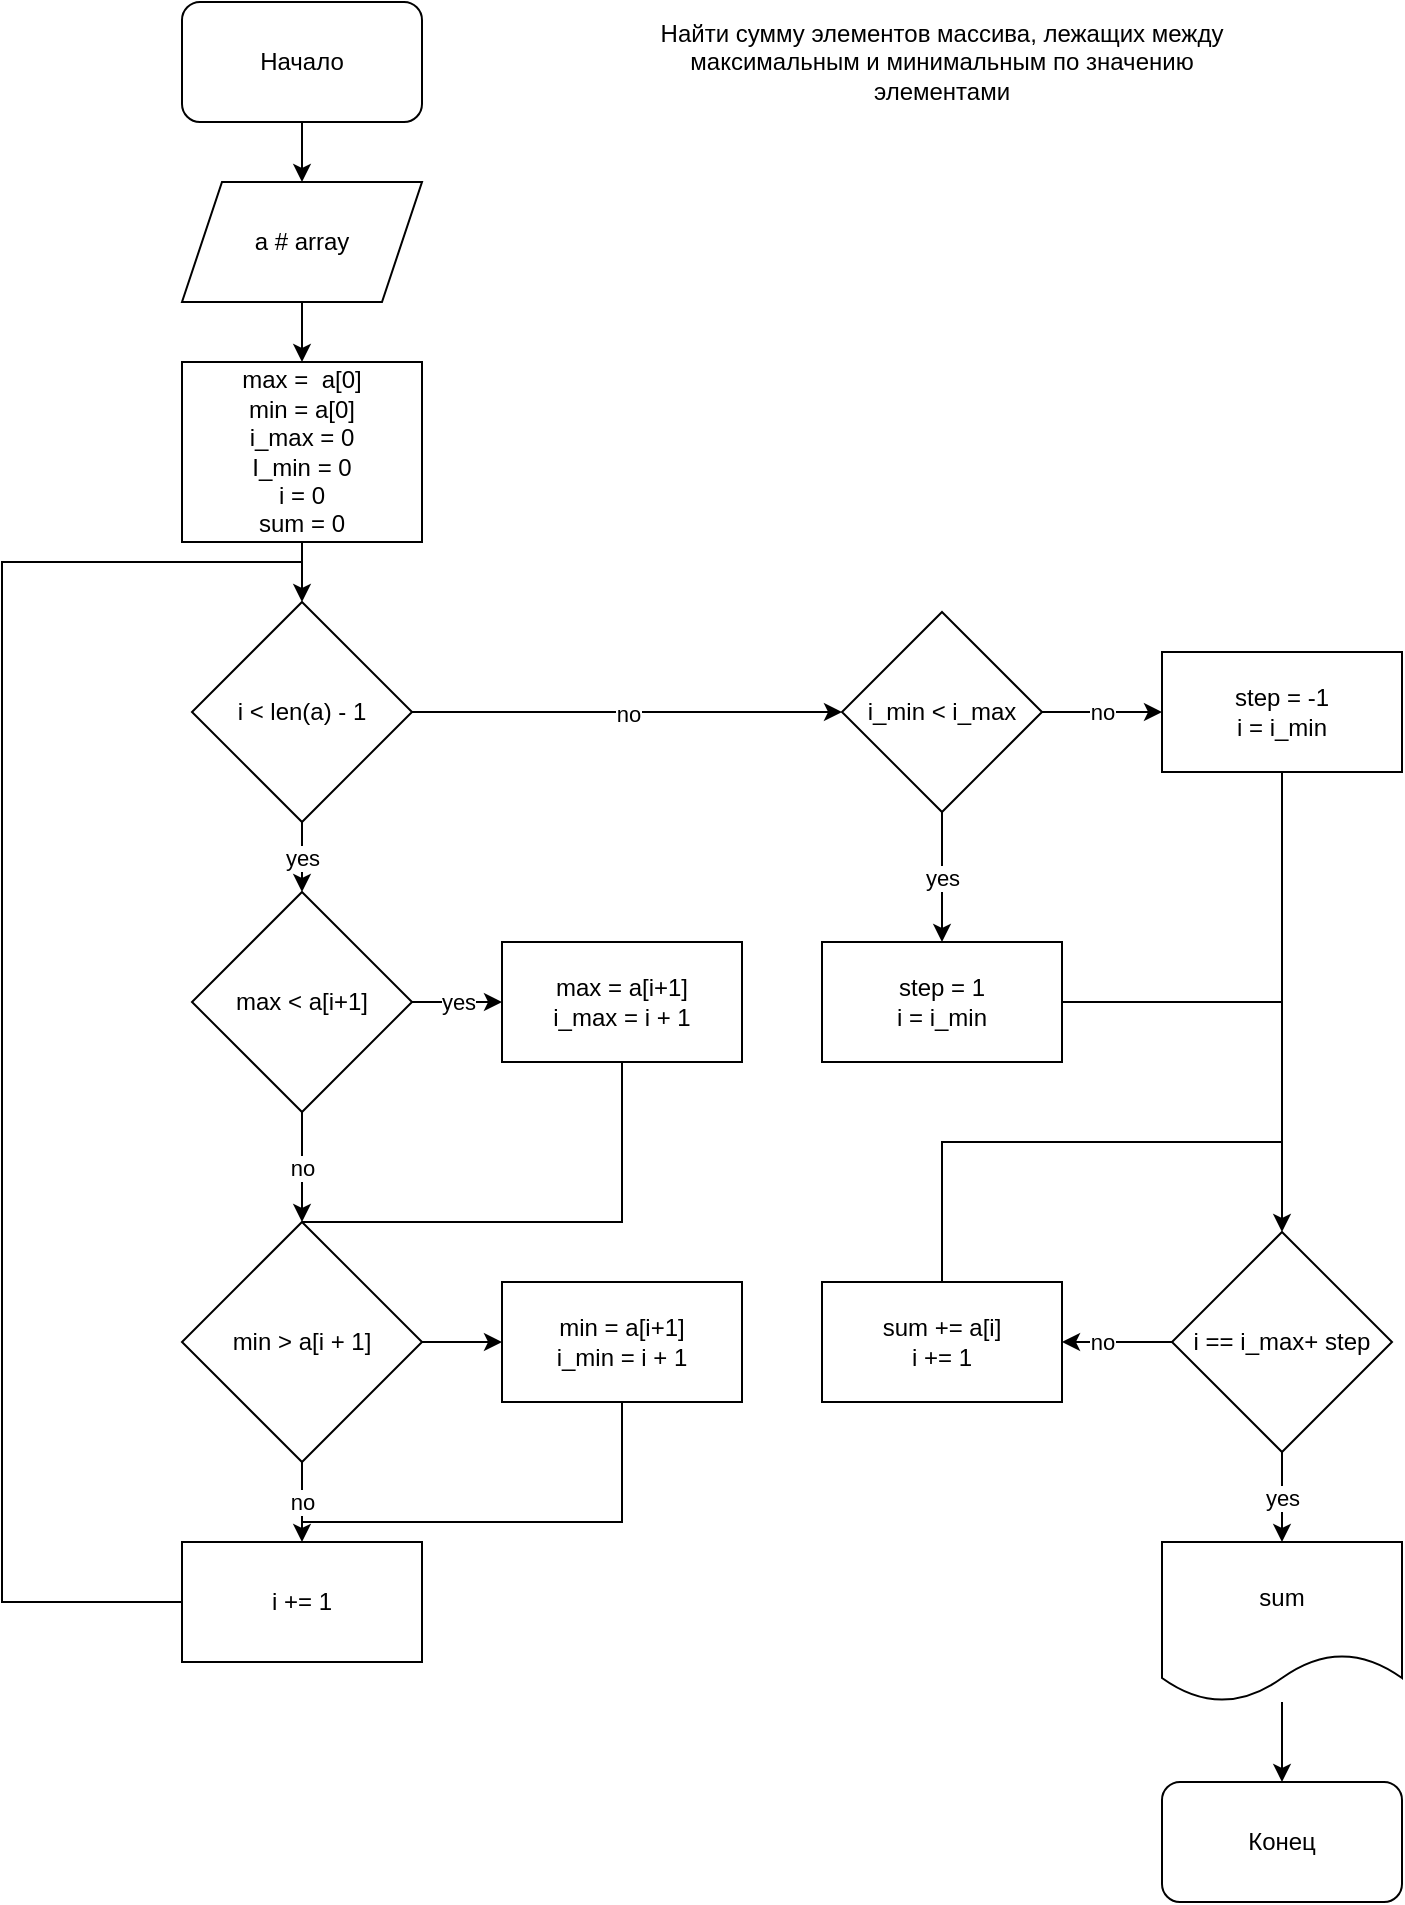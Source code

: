 <mxfile version="22.1.2" type="device">
  <diagram id="C5RBs43oDa-KdzZeNtuy" name="Page-1">
    <mxGraphModel dx="1050" dy="723" grid="1" gridSize="10" guides="1" tooltips="1" connect="1" arrows="1" fold="1" page="1" pageScale="1" pageWidth="827" pageHeight="1169" math="0" shadow="0">
      <root>
        <mxCell id="WIyWlLk6GJQsqaUBKTNV-0" />
        <mxCell id="WIyWlLk6GJQsqaUBKTNV-1" parent="WIyWlLk6GJQsqaUBKTNV-0" />
        <mxCell id="tRp6WuskY4ysIOSj12gz-29" value="" style="edgeStyle=orthogonalEdgeStyle;rounded=0;orthogonalLoop=1;jettySize=auto;html=1;" parent="WIyWlLk6GJQsqaUBKTNV-1" source="tRp6WuskY4ysIOSj12gz-30" target="tRp6WuskY4ysIOSj12gz-32" edge="1">
          <mxGeometry relative="1" as="geometry" />
        </mxCell>
        <mxCell id="tRp6WuskY4ysIOSj12gz-30" value="Начало" style="rounded=1;whiteSpace=wrap;html=1;" parent="WIyWlLk6GJQsqaUBKTNV-1" vertex="1">
          <mxGeometry x="140" y="30" width="120" height="60" as="geometry" />
        </mxCell>
        <mxCell id="tRp6WuskY4ysIOSj12gz-31" value="" style="edgeStyle=orthogonalEdgeStyle;rounded=0;orthogonalLoop=1;jettySize=auto;html=1;" parent="WIyWlLk6GJQsqaUBKTNV-1" source="tRp6WuskY4ysIOSj12gz-32" target="tRp6WuskY4ysIOSj12gz-34" edge="1">
          <mxGeometry relative="1" as="geometry" />
        </mxCell>
        <mxCell id="tRp6WuskY4ysIOSj12gz-32" value="a # array" style="shape=parallelogram;perimeter=parallelogramPerimeter;whiteSpace=wrap;html=1;fixedSize=1;" parent="WIyWlLk6GJQsqaUBKTNV-1" vertex="1">
          <mxGeometry x="140" y="120" width="120" height="60" as="geometry" />
        </mxCell>
        <mxCell id="tRp6WuskY4ysIOSj12gz-33" value="" style="edgeStyle=orthogonalEdgeStyle;rounded=0;orthogonalLoop=1;jettySize=auto;html=1;" parent="WIyWlLk6GJQsqaUBKTNV-1" source="tRp6WuskY4ysIOSj12gz-34" target="tRp6WuskY4ysIOSj12gz-37" edge="1">
          <mxGeometry relative="1" as="geometry" />
        </mxCell>
        <mxCell id="tRp6WuskY4ysIOSj12gz-34" value="max =&amp;nbsp; a[0]&lt;br&gt;min = a[0]&lt;br&gt;i_max = 0&lt;br&gt;I_min = 0&lt;br&gt;i = 0&lt;br&gt;sum = 0" style="rounded=0;whiteSpace=wrap;html=1;" parent="WIyWlLk6GJQsqaUBKTNV-1" vertex="1">
          <mxGeometry x="140" y="210" width="120" height="90" as="geometry" />
        </mxCell>
        <mxCell id="tRp6WuskY4ysIOSj12gz-35" value="yes" style="edgeStyle=orthogonalEdgeStyle;rounded=0;orthogonalLoop=1;jettySize=auto;html=1;" parent="WIyWlLk6GJQsqaUBKTNV-1" source="tRp6WuskY4ysIOSj12gz-37" target="tRp6WuskY4ysIOSj12gz-40" edge="1">
          <mxGeometry relative="1" as="geometry">
            <Array as="points">
              <mxPoint x="200" y="455" />
              <mxPoint x="200" y="455" />
            </Array>
          </mxGeometry>
        </mxCell>
        <mxCell id="tRp6WuskY4ysIOSj12gz-36" value="no" style="edgeStyle=orthogonalEdgeStyle;rounded=0;orthogonalLoop=1;jettySize=auto;html=1;" parent="WIyWlLk6GJQsqaUBKTNV-1" source="tRp6WuskY4ysIOSj12gz-37" edge="1">
          <mxGeometry relative="1" as="geometry">
            <mxPoint x="470" y="385" as="targetPoint" />
          </mxGeometry>
        </mxCell>
        <mxCell id="tRp6WuskY4ysIOSj12gz-37" value="i &amp;lt; len(a) - 1" style="rhombus;whiteSpace=wrap;html=1;" parent="WIyWlLk6GJQsqaUBKTNV-1" vertex="1">
          <mxGeometry x="145" y="330" width="110" height="110" as="geometry" />
        </mxCell>
        <mxCell id="tRp6WuskY4ysIOSj12gz-38" value="yes" style="edgeStyle=orthogonalEdgeStyle;rounded=0;orthogonalLoop=1;jettySize=auto;html=1;" parent="WIyWlLk6GJQsqaUBKTNV-1" source="tRp6WuskY4ysIOSj12gz-40" target="tRp6WuskY4ysIOSj12gz-44" edge="1">
          <mxGeometry relative="1" as="geometry" />
        </mxCell>
        <mxCell id="tRp6WuskY4ysIOSj12gz-39" value="no" style="edgeStyle=orthogonalEdgeStyle;rounded=0;orthogonalLoop=1;jettySize=auto;html=1;" parent="WIyWlLk6GJQsqaUBKTNV-1" source="tRp6WuskY4ysIOSj12gz-40" target="tRp6WuskY4ysIOSj12gz-43" edge="1">
          <mxGeometry relative="1" as="geometry">
            <Array as="points">
              <mxPoint x="200" y="600" />
              <mxPoint x="200" y="600" />
            </Array>
          </mxGeometry>
        </mxCell>
        <mxCell id="tRp6WuskY4ysIOSj12gz-40" value="max &amp;lt; a[i+1]" style="rhombus;whiteSpace=wrap;html=1;" parent="WIyWlLk6GJQsqaUBKTNV-1" vertex="1">
          <mxGeometry x="145" y="475" width="110" height="110" as="geometry" />
        </mxCell>
        <mxCell id="tRp6WuskY4ysIOSj12gz-41" value="" style="edgeStyle=orthogonalEdgeStyle;rounded=0;orthogonalLoop=1;jettySize=auto;html=1;" parent="WIyWlLk6GJQsqaUBKTNV-1" source="tRp6WuskY4ysIOSj12gz-43" target="tRp6WuskY4ysIOSj12gz-45" edge="1">
          <mxGeometry relative="1" as="geometry" />
        </mxCell>
        <mxCell id="tRp6WuskY4ysIOSj12gz-42" value="no" style="edgeStyle=orthogonalEdgeStyle;rounded=0;orthogonalLoop=1;jettySize=auto;html=1;" parent="WIyWlLk6GJQsqaUBKTNV-1" source="tRp6WuskY4ysIOSj12gz-43" target="tRp6WuskY4ysIOSj12gz-46" edge="1">
          <mxGeometry relative="1" as="geometry">
            <Array as="points">
              <mxPoint x="200" y="780" />
              <mxPoint x="200" y="780" />
            </Array>
          </mxGeometry>
        </mxCell>
        <mxCell id="tRp6WuskY4ysIOSj12gz-43" value="min &amp;gt; a[i + 1]" style="rhombus;whiteSpace=wrap;html=1;" parent="WIyWlLk6GJQsqaUBKTNV-1" vertex="1">
          <mxGeometry x="140" y="640" width="120" height="120" as="geometry" />
        </mxCell>
        <mxCell id="tRp6WuskY4ysIOSj12gz-44" value="max = a[i+1]&lt;br&gt;i_max = i + 1" style="rounded=0;whiteSpace=wrap;html=1;" parent="WIyWlLk6GJQsqaUBKTNV-1" vertex="1">
          <mxGeometry x="300" y="500" width="120" height="60" as="geometry" />
        </mxCell>
        <mxCell id="tRp6WuskY4ysIOSj12gz-45" value="min = a[i+1]&lt;br&gt;i_min = i + 1" style="rounded=0;whiteSpace=wrap;html=1;" parent="WIyWlLk6GJQsqaUBKTNV-1" vertex="1">
          <mxGeometry x="300" y="670" width="120" height="60" as="geometry" />
        </mxCell>
        <mxCell id="tRp6WuskY4ysIOSj12gz-46" value="i += 1" style="rounded=0;whiteSpace=wrap;html=1;" parent="WIyWlLk6GJQsqaUBKTNV-1" vertex="1">
          <mxGeometry x="140" y="800" width="120" height="60" as="geometry" />
        </mxCell>
        <mxCell id="tRp6WuskY4ysIOSj12gz-47" value="" style="endArrow=none;html=1;rounded=0;entryX=0.5;entryY=1;entryDx=0;entryDy=0;" parent="WIyWlLk6GJQsqaUBKTNV-1" target="tRp6WuskY4ysIOSj12gz-44" edge="1">
          <mxGeometry width="50" height="50" relative="1" as="geometry">
            <mxPoint x="200" y="640" as="sourcePoint" />
            <mxPoint x="250" y="640" as="targetPoint" />
            <Array as="points">
              <mxPoint x="360" y="640" />
            </Array>
          </mxGeometry>
        </mxCell>
        <mxCell id="tRp6WuskY4ysIOSj12gz-48" value="" style="endArrow=none;html=1;rounded=0;entryX=0.5;entryY=1;entryDx=0;entryDy=0;" parent="WIyWlLk6GJQsqaUBKTNV-1" target="tRp6WuskY4ysIOSj12gz-45" edge="1">
          <mxGeometry width="50" height="50" relative="1" as="geometry">
            <mxPoint x="200" y="790" as="sourcePoint" />
            <mxPoint x="360" y="770" as="targetPoint" />
            <Array as="points">
              <mxPoint x="360" y="790" />
            </Array>
          </mxGeometry>
        </mxCell>
        <mxCell id="tRp6WuskY4ysIOSj12gz-49" value="" style="endArrow=none;html=1;rounded=0;entryX=0;entryY=0.5;entryDx=0;entryDy=0;" parent="WIyWlLk6GJQsqaUBKTNV-1" target="tRp6WuskY4ysIOSj12gz-46" edge="1">
          <mxGeometry width="50" height="50" relative="1" as="geometry">
            <mxPoint x="200" y="310" as="sourcePoint" />
            <mxPoint x="250" y="560" as="targetPoint" />
            <Array as="points">
              <mxPoint x="50" y="310" />
              <mxPoint x="50" y="830" />
            </Array>
          </mxGeometry>
        </mxCell>
        <mxCell id="tRp6WuskY4ysIOSj12gz-57" value="yes" style="edgeStyle=orthogonalEdgeStyle;rounded=0;orthogonalLoop=1;jettySize=auto;html=1;" parent="WIyWlLk6GJQsqaUBKTNV-1" source="tRp6WuskY4ysIOSj12gz-54" target="tRp6WuskY4ysIOSj12gz-55" edge="1">
          <mxGeometry relative="1" as="geometry">
            <Array as="points">
              <mxPoint x="520" y="460" />
              <mxPoint x="520" y="460" />
            </Array>
          </mxGeometry>
        </mxCell>
        <mxCell id="tRp6WuskY4ysIOSj12gz-58" value="no" style="edgeStyle=orthogonalEdgeStyle;rounded=0;orthogonalLoop=1;jettySize=auto;html=1;" parent="WIyWlLk6GJQsqaUBKTNV-1" source="tRp6WuskY4ysIOSj12gz-54" target="tRp6WuskY4ysIOSj12gz-56" edge="1">
          <mxGeometry relative="1" as="geometry">
            <Array as="points">
              <mxPoint x="600" y="385" />
              <mxPoint x="600" y="385" />
            </Array>
          </mxGeometry>
        </mxCell>
        <mxCell id="tRp6WuskY4ysIOSj12gz-54" value="i_min &amp;lt; i_max" style="rhombus;whiteSpace=wrap;html=1;" parent="WIyWlLk6GJQsqaUBKTNV-1" vertex="1">
          <mxGeometry x="470" y="335" width="100" height="100" as="geometry" />
        </mxCell>
        <mxCell id="tRp6WuskY4ysIOSj12gz-55" value="step = 1&lt;br&gt;i = i_min" style="rounded=0;whiteSpace=wrap;html=1;" parent="WIyWlLk6GJQsqaUBKTNV-1" vertex="1">
          <mxGeometry x="460" y="500" width="120" height="60" as="geometry" />
        </mxCell>
        <mxCell id="tRp6WuskY4ysIOSj12gz-56" value="step = -1&lt;br&gt;i = i_min" style="rounded=0;whiteSpace=wrap;html=1;" parent="WIyWlLk6GJQsqaUBKTNV-1" vertex="1">
          <mxGeometry x="630" y="355" width="120" height="60" as="geometry" />
        </mxCell>
        <mxCell id="tRp6WuskY4ysIOSj12gz-66" value="no" style="edgeStyle=orthogonalEdgeStyle;rounded=0;orthogonalLoop=1;jettySize=auto;html=1;" parent="WIyWlLk6GJQsqaUBKTNV-1" source="tRp6WuskY4ysIOSj12gz-59" target="tRp6WuskY4ysIOSj12gz-60" edge="1">
          <mxGeometry x="0.273" relative="1" as="geometry">
            <Array as="points">
              <mxPoint x="620" y="700" />
              <mxPoint x="620" y="700" />
            </Array>
            <mxPoint as="offset" />
          </mxGeometry>
        </mxCell>
        <mxCell id="tRp6WuskY4ysIOSj12gz-69" value="yes" style="edgeStyle=orthogonalEdgeStyle;rounded=0;orthogonalLoop=1;jettySize=auto;html=1;" parent="WIyWlLk6GJQsqaUBKTNV-1" source="tRp6WuskY4ysIOSj12gz-59" target="tRp6WuskY4ysIOSj12gz-68" edge="1">
          <mxGeometry relative="1" as="geometry">
            <Array as="points">
              <mxPoint x="690" y="770" />
              <mxPoint x="690" y="770" />
            </Array>
          </mxGeometry>
        </mxCell>
        <mxCell id="tRp6WuskY4ysIOSj12gz-59" value="i == i_max+ step" style="rhombus;whiteSpace=wrap;html=1;" parent="WIyWlLk6GJQsqaUBKTNV-1" vertex="1">
          <mxGeometry x="635" y="645" width="110" height="110" as="geometry" />
        </mxCell>
        <mxCell id="tRp6WuskY4ysIOSj12gz-60" value="sum += a[i]&lt;br&gt;i += 1" style="rounded=0;whiteSpace=wrap;html=1;" parent="WIyWlLk6GJQsqaUBKTNV-1" vertex="1">
          <mxGeometry x="460" y="670" width="120" height="60" as="geometry" />
        </mxCell>
        <mxCell id="tRp6WuskY4ysIOSj12gz-64" value="" style="endArrow=classic;html=1;rounded=0;entryX=0.5;entryY=0;entryDx=0;entryDy=0;exitX=0.5;exitY=1;exitDx=0;exitDy=0;" parent="WIyWlLk6GJQsqaUBKTNV-1" source="tRp6WuskY4ysIOSj12gz-56" target="tRp6WuskY4ysIOSj12gz-59" edge="1">
          <mxGeometry width="50" height="50" relative="1" as="geometry">
            <mxPoint x="330" y="560" as="sourcePoint" />
            <mxPoint x="380" y="510" as="targetPoint" />
          </mxGeometry>
        </mxCell>
        <mxCell id="tRp6WuskY4ysIOSj12gz-65" value="" style="endArrow=none;html=1;rounded=0;entryX=1;entryY=0.5;entryDx=0;entryDy=0;" parent="WIyWlLk6GJQsqaUBKTNV-1" target="tRp6WuskY4ysIOSj12gz-55" edge="1">
          <mxGeometry width="50" height="50" relative="1" as="geometry">
            <mxPoint x="690" y="530" as="sourcePoint" />
            <mxPoint x="380" y="510" as="targetPoint" />
          </mxGeometry>
        </mxCell>
        <mxCell id="tRp6WuskY4ysIOSj12gz-67" value="" style="endArrow=none;html=1;rounded=0;entryX=0.5;entryY=0;entryDx=0;entryDy=0;" parent="WIyWlLk6GJQsqaUBKTNV-1" target="tRp6WuskY4ysIOSj12gz-60" edge="1">
          <mxGeometry width="50" height="50" relative="1" as="geometry">
            <mxPoint x="690" y="600" as="sourcePoint" />
            <mxPoint x="380" y="770" as="targetPoint" />
            <Array as="points">
              <mxPoint x="520" y="600" />
            </Array>
          </mxGeometry>
        </mxCell>
        <mxCell id="tRp6WuskY4ysIOSj12gz-71" value="" style="edgeStyle=orthogonalEdgeStyle;rounded=0;orthogonalLoop=1;jettySize=auto;html=1;" parent="WIyWlLk6GJQsqaUBKTNV-1" source="tRp6WuskY4ysIOSj12gz-68" target="tRp6WuskY4ysIOSj12gz-70" edge="1">
          <mxGeometry relative="1" as="geometry" />
        </mxCell>
        <mxCell id="tRp6WuskY4ysIOSj12gz-68" value="sum" style="shape=document;whiteSpace=wrap;html=1;boundedLbl=1;" parent="WIyWlLk6GJQsqaUBKTNV-1" vertex="1">
          <mxGeometry x="630" y="800" width="120" height="80" as="geometry" />
        </mxCell>
        <mxCell id="tRp6WuskY4ysIOSj12gz-70" value="Конец" style="rounded=1;whiteSpace=wrap;html=1;" parent="WIyWlLk6GJQsqaUBKTNV-1" vertex="1">
          <mxGeometry x="630" y="920" width="120" height="60" as="geometry" />
        </mxCell>
        <mxCell id="tRp6WuskY4ysIOSj12gz-72" value="Найти сумму элементов массива, лежащих между максимальным и минимальным по значению элементами" style="text;html=1;strokeColor=none;fillColor=none;align=center;verticalAlign=middle;whiteSpace=wrap;rounded=0;" parent="WIyWlLk6GJQsqaUBKTNV-1" vertex="1">
          <mxGeometry x="360" y="35" width="320" height="50" as="geometry" />
        </mxCell>
      </root>
    </mxGraphModel>
  </diagram>
</mxfile>
